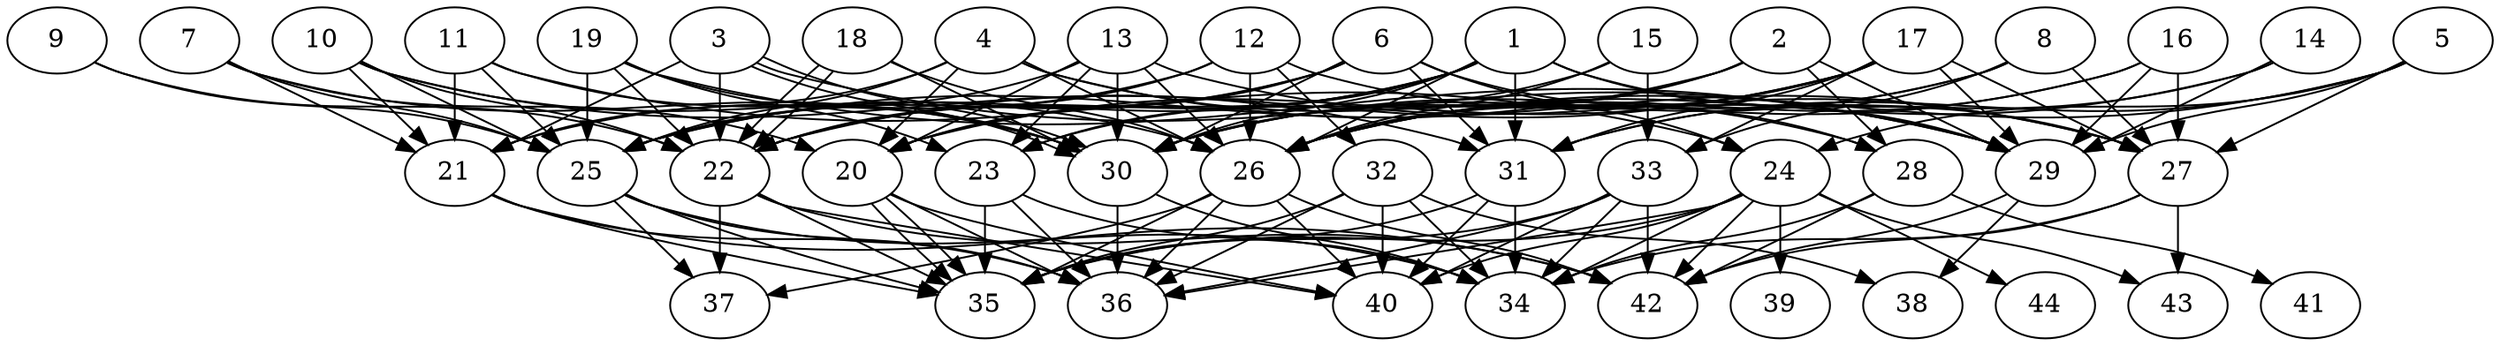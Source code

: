 // DAG (tier=3-complex, mode=compute, n=44, ccr=0.493, fat=0.878, density=0.796, regular=0.246, jump=0.329, mindata=1048576, maxdata=16777216)
// DAG automatically generated by daggen at Sun Aug 24 16:33:34 2025
// /home/ermia/Project/Environments/daggen/bin/daggen --dot --ccr 0.493 --fat 0.878 --regular 0.246 --density 0.796 --jump 0.329 --mindata 1048576 --maxdata 16777216 -n 44 
digraph G {
  1 [size="976947444203913216000", alpha="0.07", expect_size="488473722101956608000"]
  1 -> 20 [size ="787657575628800"]
  1 -> 22 [size ="787657575628800"]
  1 -> 23 [size ="787657575628800"]
  1 -> 25 [size ="787657575628800"]
  1 -> 26 [size ="787657575628800"]
  1 -> 27 [size ="787657575628800"]
  1 -> 29 [size ="787657575628800"]
  1 -> 30 [size ="787657575628800"]
  1 -> 31 [size ="787657575628800"]
  2 [size="4828508067471365120", alpha="0.13", expect_size="2414254033735682560"]
  2 -> 25 [size ="1942952280588288"]
  2 -> 26 [size ="1942952280588288"]
  2 -> 28 [size ="1942952280588288"]
  2 -> 29 [size ="1942952280588288"]
  2 -> 30 [size ="1942952280588288"]
  3 [size="635956602938073284608", alpha="0.20", expect_size="317978301469036642304"]
  3 -> 21 [size ="591618356805632"]
  3 -> 22 [size ="591618356805632"]
  3 -> 29 [size ="591618356805632"]
  3 -> 30 [size ="591618356805632"]
  3 -> 30 [size ="591618356805632"]
  4 [size="181780119351126392832", alpha="0.20", expect_size="90890059675563196416"]
  4 -> 20 [size ="256716771950592"]
  4 -> 21 [size ="256716771950592"]
  4 -> 25 [size ="256716771950592"]
  4 -> 26 [size ="256716771950592"]
  4 -> 27 [size ="256716771950592"]
  4 -> 28 [size ="256716771950592"]
  5 [size="2405108051664239616", alpha="0.03", expect_size="1202554025832119808"]
  5 -> 24 [size ="831495065305088"]
  5 -> 26 [size ="831495065305088"]
  5 -> 27 [size ="831495065305088"]
  5 -> 29 [size ="831495065305088"]
  5 -> 31 [size ="831495065305088"]
  6 [size="1216738347645055", alpha="0.17", expect_size="608369173822527"]
  6 -> 20 [size ="74044909027328"]
  6 -> 22 [size ="74044909027328"]
  6 -> 24 [size ="74044909027328"]
  6 -> 25 [size ="74044909027328"]
  6 -> 28 [size ="74044909027328"]
  6 -> 30 [size ="74044909027328"]
  6 -> 31 [size ="74044909027328"]
  7 [size="46073026020648256", alpha="0.09", expect_size="23036513010324128"]
  7 -> 20 [size ="801864765407232"]
  7 -> 21 [size ="801864765407232"]
  7 -> 25 [size ="801864765407232"]
  7 -> 30 [size ="801864765407232"]
  8 [size="119169693048695040", alpha="0.15", expect_size="59584846524347520"]
  8 -> 26 [size ="143499689197568"]
  8 -> 27 [size ="143499689197568"]
  8 -> 30 [size ="143499689197568"]
  8 -> 33 [size ="143499689197568"]
  9 [size="8810724438525938", alpha="0.08", expect_size="4405362219262969"]
  9 -> 22 [size ="615381781708800"]
  9 -> 25 [size ="615381781708800"]
  10 [size="3907713898461872640", alpha="0.08", expect_size="1953856949230936320"]
  10 -> 21 [size ="1843902239735808"]
  10 -> 22 [size ="1843902239735808"]
  10 -> 25 [size ="1843902239735808"]
  10 -> 26 [size ="1843902239735808"]
  10 -> 31 [size ="1843902239735808"]
  11 [size="1346001750800113408", alpha="0.15", expect_size="673000875400056704"]
  11 -> 21 [size ="549425713774592"]
  11 -> 24 [size ="549425713774592"]
  11 -> 25 [size ="549425713774592"]
  11 -> 30 [size ="549425713774592"]
  12 [size="10619131300979798", alpha="0.16", expect_size="5309565650489899"]
  12 -> 21 [size ="184123444428800"]
  12 -> 22 [size ="184123444428800"]
  12 -> 26 [size ="184123444428800"]
  12 -> 29 [size ="184123444428800"]
  12 -> 32 [size ="184123444428800"]
  13 [size="765268911907380096", alpha="0.20", expect_size="382634455953690048"]
  13 -> 20 [size ="1675554730278912"]
  13 -> 23 [size ="1675554730278912"]
  13 -> 25 [size ="1675554730278912"]
  13 -> 26 [size ="1675554730278912"]
  13 -> 27 [size ="1675554730278912"]
  13 -> 30 [size ="1675554730278912"]
  14 [size="57763132604416000000", alpha="0.15", expect_size="28881566302208000000"]
  14 -> 26 [size ="119542906880000"]
  14 -> 29 [size ="119542906880000"]
  14 -> 31 [size ="119542906880000"]
  15 [size="20565303359777136", alpha="0.11", expect_size="10282651679888568"]
  15 -> 23 [size ="370742113861632"]
  15 -> 26 [size ="370742113861632"]
  15 -> 33 [size ="370742113861632"]
  16 [size="10943046489697176", alpha="0.11", expect_size="5471523244848588"]
  16 -> 26 [size ="23199274237952"]
  16 -> 27 [size ="23199274237952"]
  16 -> 29 [size ="23199274237952"]
  16 -> 30 [size ="23199274237952"]
  17 [size="166327909539947104", alpha="0.01", expect_size="83163954769973552"]
  17 -> 20 [size ="114034477105152"]
  17 -> 22 [size ="114034477105152"]
  17 -> 26 [size ="114034477105152"]
  17 -> 27 [size ="114034477105152"]
  17 -> 29 [size ="114034477105152"]
  17 -> 30 [size ="114034477105152"]
  17 -> 31 [size ="114034477105152"]
  17 -> 33 [size ="114034477105152"]
  18 [size="23719631586877400", alpha="0.11", expect_size="11859815793438700"]
  18 -> 22 [size ="57319324909568"]
  18 -> 22 [size ="57319324909568"]
  18 -> 26 [size ="57319324909568"]
  18 -> 30 [size ="57319324909568"]
  19 [size="4173145274454580736", alpha="0.02", expect_size="2086572637227290368"]
  19 -> 22 [size ="1623562599268352"]
  19 -> 23 [size ="1623562599268352"]
  19 -> 25 [size ="1623562599268352"]
  19 -> 29 [size ="1623562599268352"]
  19 -> 30 [size ="1623562599268352"]
  20 [size="600691057639607296", alpha="0.11", expect_size="300345528819803648"]
  20 -> 35 [size ="1193507523919872"]
  20 -> 35 [size ="1193507523919872"]
  20 -> 36 [size ="1193507523919872"]
  20 -> 40 [size ="1193507523919872"]
  21 [size="2278323683803750", alpha="0.05", expect_size="1139161841901875"]
  21 -> 35 [size ="40600862720000"]
  21 -> 36 [size ="40600862720000"]
  21 -> 42 [size ="40600862720000"]
  22 [size="265937021984309248000", alpha="0.14", expect_size="132968510992154624000"]
  22 -> 35 [size ="330833277747200"]
  22 -> 37 [size ="330833277747200"]
  22 -> 40 [size ="330833277747200"]
  22 -> 42 [size ="330833277747200"]
  23 [size="111407955661161496576", alpha="0.06", expect_size="55703977830580748288"]
  23 -> 34 [size ="185225506193408"]
  23 -> 35 [size ="185225506193408"]
  23 -> 36 [size ="185225506193408"]
  24 [size="8198166271262680", alpha="0.08", expect_size="4099083135631340"]
  24 -> 34 [size ="193676391219200"]
  24 -> 35 [size ="193676391219200"]
  24 -> 36 [size ="193676391219200"]
  24 -> 39 [size ="193676391219200"]
  24 -> 40 [size ="193676391219200"]
  24 -> 42 [size ="193676391219200"]
  24 -> 43 [size ="193676391219200"]
  24 -> 44 [size ="193676391219200"]
  25 [size="1769331385170774", alpha="0.03", expect_size="884665692585387"]
  25 -> 34 [size ="34944264962048"]
  25 -> 35 [size ="34944264962048"]
  25 -> 36 [size ="34944264962048"]
  25 -> 37 [size ="34944264962048"]
  26 [size="88574261099176640", alpha="0.13", expect_size="44287130549588320"]
  26 -> 35 [size ="1457426360434688"]
  26 -> 36 [size ="1457426360434688"]
  26 -> 37 [size ="1457426360434688"]
  26 -> 40 [size ="1457426360434688"]
  26 -> 42 [size ="1457426360434688"]
  27 [size="14880206966206306", alpha="0.10", expect_size="7440103483103153"]
  27 -> 34 [size ="1369669130780672"]
  27 -> 42 [size ="1369669130780672"]
  27 -> 43 [size ="1369669130780672"]
  28 [size="17741351679166513152", alpha="0.04", expect_size="8870675839583256576"]
  28 -> 34 [size ="54418653315072"]
  28 -> 41 [size ="54418653315072"]
  28 -> 42 [size ="54418653315072"]
  29 [size="1043032238816866560", alpha="0.16", expect_size="521516119408433280"]
  29 -> 38 [size ="558560496844800"]
  29 -> 42 [size ="558560496844800"]
  30 [size="4382397068841723101184", alpha="0.04", expect_size="2191198534420861550592"]
  30 -> 34 [size ="2142386402623488"]
  30 -> 36 [size ="2142386402623488"]
  31 [size="1270176859467204788224", alpha="0.17", expect_size="635088429733602394112"]
  31 -> 34 [size ="938280702967808"]
  31 -> 35 [size ="938280702967808"]
  31 -> 40 [size ="938280702967808"]
  32 [size="409857157410362228736", alpha="0.09", expect_size="204928578705181114368"]
  32 -> 34 [size ="441412881481728"]
  32 -> 35 [size ="441412881481728"]
  32 -> 36 [size ="441412881481728"]
  32 -> 38 [size ="441412881481728"]
  32 -> 40 [size ="441412881481728"]
  33 [size="78885628707022688", alpha="0.17", expect_size="39442814353511344"]
  33 -> 34 [size ="36327378649088"]
  33 -> 35 [size ="36327378649088"]
  33 -> 36 [size ="36327378649088"]
  33 -> 40 [size ="36327378649088"]
  33 -> 42 [size ="36327378649088"]
  34 [size="1906919234437382144000", alpha="0.10", expect_size="953459617218691072000"]
  35 [size="9204703724724962", alpha="0.11", expect_size="4602351862362481"]
  36 [size="2570830506433863221248", alpha="0.05", expect_size="1285415253216931610624"]
  37 [size="1066991446169208487936", alpha="0.11", expect_size="533495723084604243968"]
  38 [size="1000115204423736623104", alpha="0.04", expect_size="500057602211868311552"]
  39 [size="416342193900432640", alpha="0.16", expect_size="208171096950216320"]
  40 [size="1028127770694157824", alpha="0.13", expect_size="514063885347078912"]
  41 [size="27959826223208595456", alpha="0.17", expect_size="13979913111604297728"]
  42 [size="668933770479850624", alpha="0.14", expect_size="334466885239925312"]
  43 [size="3222324825669457", alpha="0.20", expect_size="1611162412834728"]
  44 [size="15854110978709610", alpha="0.18", expect_size="7927055489354805"]
}